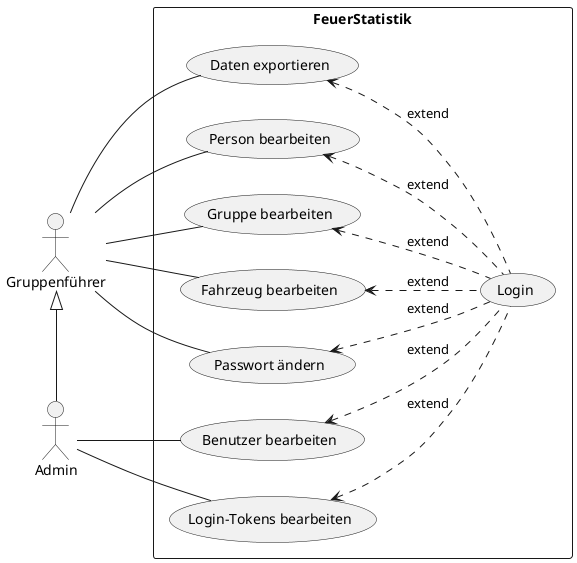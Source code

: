@startuml
left to right direction

actor "Gruppenführer" as leader
actor "Admin" as admin
leader <|- admin

rectangle FeuerStatistik {
    usecase "Daten exportieren" as Export
    usecase "Person bearbeiten" as EditPeople
    usecase "Gruppe bearbeiten" as EditGroups
    usecase "Benutzer bearbeiten" as EditUsers
    usecase "Login-Tokens bearbeiten" as EditTokens
    usecase "Fahrzeug bearbeiten" as EditVehicle
    usecase "Passwort ändern" as EditPwd

    usecase "Login" as Login

    (Export) <.. (Login) : extend
    (EditPeople) <.. (Login) : extend
    (EditGroups) <.. (Login) : extend
    (EditUsers) <.. (Login) : extend
    (EditVehicle) <.. (Login) : extend
    (EditPwd) <.. (Login) : extend
    (EditTokens) <.. (Login) : extend
}

leader -- (Export)
leader -- (EditPeople)
leader -- (EditGroups)
leader -- (EditVehicle)
leader -- (EditPwd)
admin -- (EditUsers)
admin -- (EditTokens)
@enduml